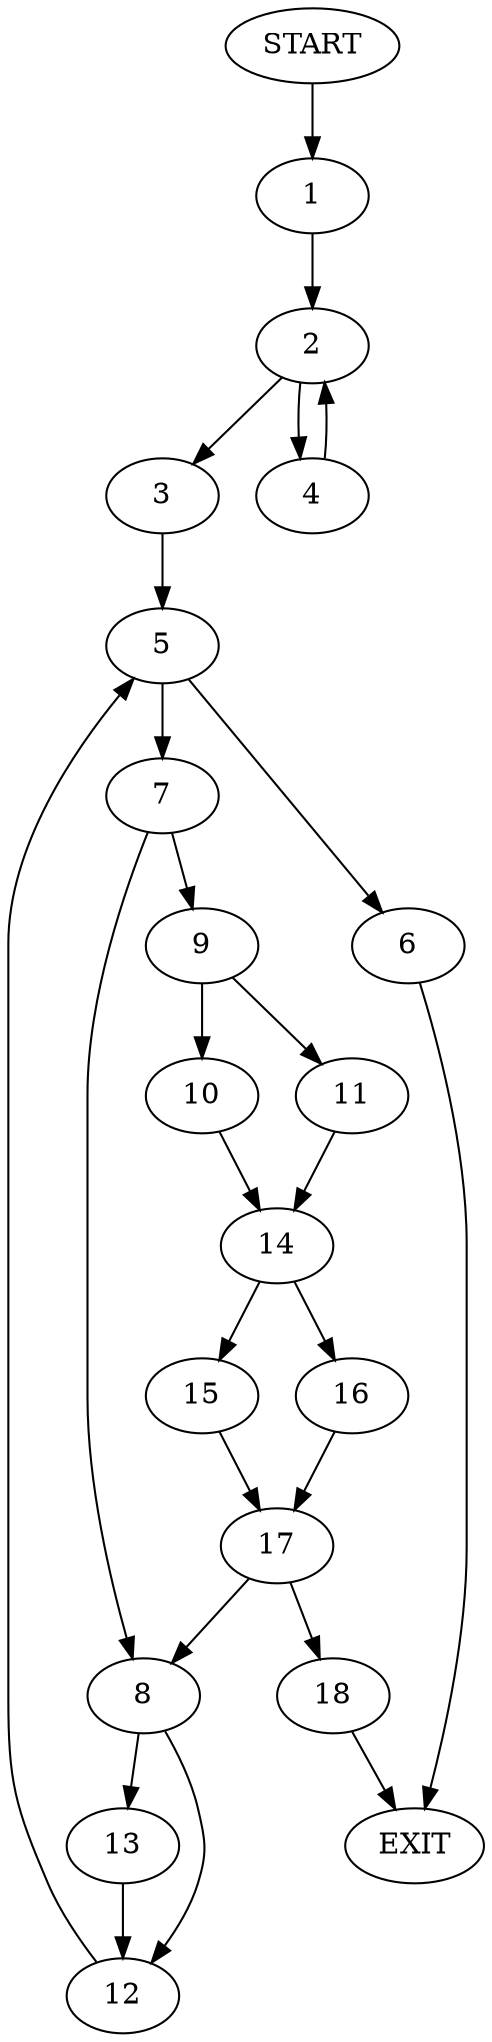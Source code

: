 digraph {
0 [label="START"]
19 [label="EXIT"]
0 -> 1
1 -> 2
2 -> 3
2 -> 4
4 -> 2
3 -> 5
5 -> 6
5 -> 7
7 -> 8
7 -> 9
6 -> 19
9 -> 10
9 -> 11
8 -> 12
8 -> 13
11 -> 14
10 -> 14
14 -> 15
14 -> 16
16 -> 17
15 -> 17
17 -> 8
17 -> 18
18 -> 19
13 -> 12
12 -> 5
}
